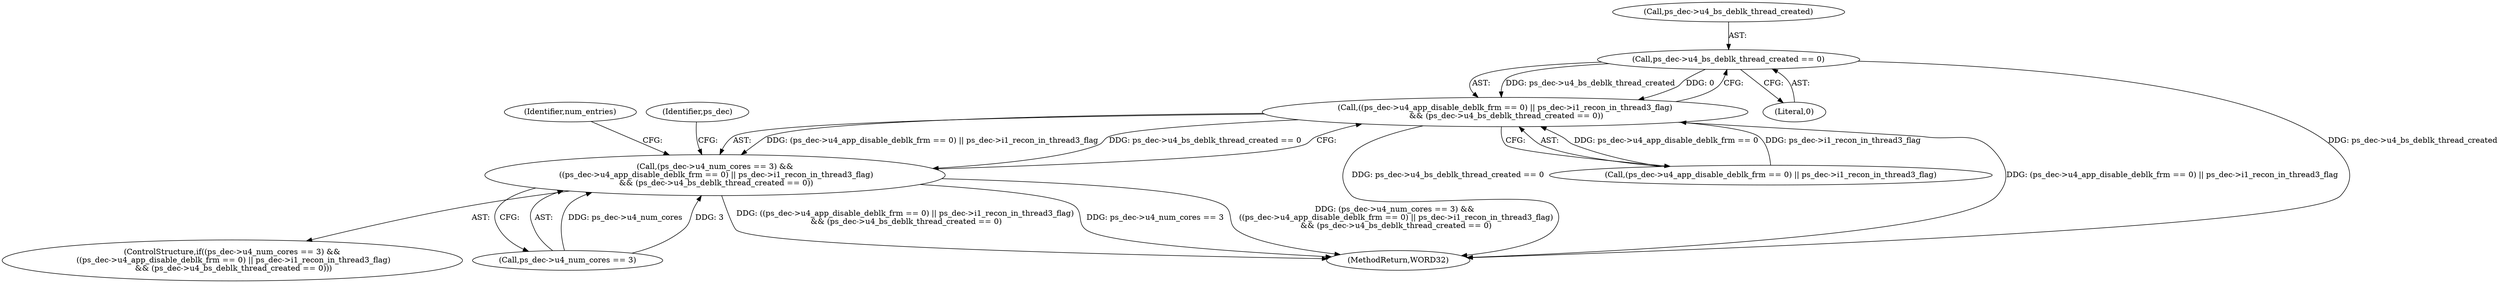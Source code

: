 digraph "0_Android_a78887bcffbc2995cf9ed72e0697acf560875e9e_1@API" {
"1000465" [label="(Call,ps_dec->u4_bs_deblk_thread_created == 0)"];
"1000455" [label="(Call,((ps_dec->u4_app_disable_deblk_frm == 0) || ps_dec->i1_recon_in_thread3_flag)\n && (ps_dec->u4_bs_deblk_thread_created == 0))"];
"1000449" [label="(Call,(ps_dec->u4_num_cores == 3) &&\n ((ps_dec->u4_app_disable_deblk_frm == 0) || ps_dec->i1_recon_in_thread3_flag)\n && (ps_dec->u4_bs_deblk_thread_created == 0))"];
"1000448" [label="(ControlStructure,if((ps_dec->u4_num_cores == 3) &&\n ((ps_dec->u4_app_disable_deblk_frm == 0) || ps_dec->i1_recon_in_thread3_flag)\n && (ps_dec->u4_bs_deblk_thread_created == 0)))"];
"1000450" [label="(Call,ps_dec->u4_num_cores == 3)"];
"1000755" [label="(Identifier,num_entries)"];
"1000469" [label="(Literal,0)"];
"1000455" [label="(Call,((ps_dec->u4_app_disable_deblk_frm == 0) || ps_dec->i1_recon_in_thread3_flag)\n && (ps_dec->u4_bs_deblk_thread_created == 0))"];
"1000466" [label="(Call,ps_dec->u4_bs_deblk_thread_created)"];
"1000456" [label="(Call,(ps_dec->u4_app_disable_deblk_frm == 0) || ps_dec->i1_recon_in_thread3_flag)"];
"1001350" [label="(MethodReturn,WORD32)"];
"1000473" [label="(Identifier,ps_dec)"];
"1000465" [label="(Call,ps_dec->u4_bs_deblk_thread_created == 0)"];
"1000449" [label="(Call,(ps_dec->u4_num_cores == 3) &&\n ((ps_dec->u4_app_disable_deblk_frm == 0) || ps_dec->i1_recon_in_thread3_flag)\n && (ps_dec->u4_bs_deblk_thread_created == 0))"];
"1000465" -> "1000455"  [label="AST: "];
"1000465" -> "1000469"  [label="CFG: "];
"1000466" -> "1000465"  [label="AST: "];
"1000469" -> "1000465"  [label="AST: "];
"1000455" -> "1000465"  [label="CFG: "];
"1000465" -> "1001350"  [label="DDG: ps_dec->u4_bs_deblk_thread_created"];
"1000465" -> "1000455"  [label="DDG: ps_dec->u4_bs_deblk_thread_created"];
"1000465" -> "1000455"  [label="DDG: 0"];
"1000455" -> "1000449"  [label="AST: "];
"1000455" -> "1000456"  [label="CFG: "];
"1000456" -> "1000455"  [label="AST: "];
"1000449" -> "1000455"  [label="CFG: "];
"1000455" -> "1001350"  [label="DDG: ps_dec->u4_bs_deblk_thread_created == 0"];
"1000455" -> "1001350"  [label="DDG: (ps_dec->u4_app_disable_deblk_frm == 0) || ps_dec->i1_recon_in_thread3_flag"];
"1000455" -> "1000449"  [label="DDG: (ps_dec->u4_app_disable_deblk_frm == 0) || ps_dec->i1_recon_in_thread3_flag"];
"1000455" -> "1000449"  [label="DDG: ps_dec->u4_bs_deblk_thread_created == 0"];
"1000456" -> "1000455"  [label="DDG: ps_dec->u4_app_disable_deblk_frm == 0"];
"1000456" -> "1000455"  [label="DDG: ps_dec->i1_recon_in_thread3_flag"];
"1000449" -> "1000448"  [label="AST: "];
"1000449" -> "1000450"  [label="CFG: "];
"1000450" -> "1000449"  [label="AST: "];
"1000473" -> "1000449"  [label="CFG: "];
"1000755" -> "1000449"  [label="CFG: "];
"1000449" -> "1001350"  [label="DDG: ((ps_dec->u4_app_disable_deblk_frm == 0) || ps_dec->i1_recon_in_thread3_flag)\n && (ps_dec->u4_bs_deblk_thread_created == 0)"];
"1000449" -> "1001350"  [label="DDG: ps_dec->u4_num_cores == 3"];
"1000449" -> "1001350"  [label="DDG: (ps_dec->u4_num_cores == 3) &&\n ((ps_dec->u4_app_disable_deblk_frm == 0) || ps_dec->i1_recon_in_thread3_flag)\n && (ps_dec->u4_bs_deblk_thread_created == 0)"];
"1000450" -> "1000449"  [label="DDG: ps_dec->u4_num_cores"];
"1000450" -> "1000449"  [label="DDG: 3"];
}
